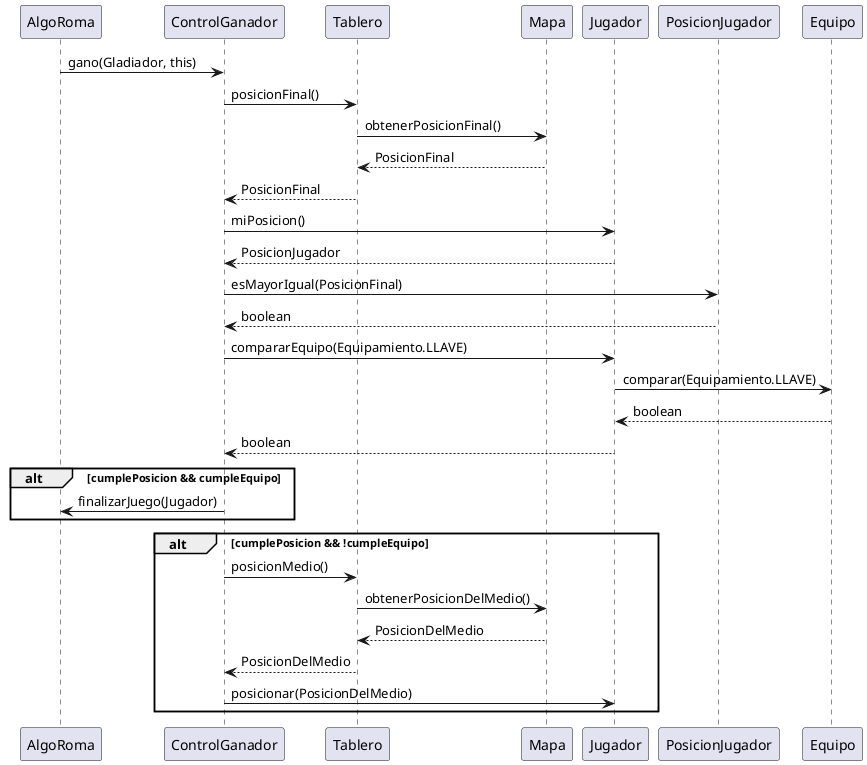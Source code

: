 @startuml

AlgoRoma -> ControlGanador: gano(Gladiador, this)
ControlGanador -> Tablero: posicionFinal()
Tablero -> Mapa: obtenerPosicionFinal()
Mapa --> Tablero: PosicionFinal
Tablero --> ControlGanador: PosicionFinal
ControlGanador -> Jugador: miPosicion()
Jugador --> ControlGanador: PosicionJugador
ControlGanador -> PosicionJugador: esMayorIgual(PosicionFinal)
PosicionJugador --> ControlGanador: boolean
ControlGanador -> Jugador: compararEquipo(Equipamiento.LLAVE)
Jugador -> Equipo: comparar(Equipamiento.LLAVE)
Equipo --> Jugador: boolean
Jugador --> ControlGanador: boolean
alt cumplePosicion && cumpleEquipo
    ControlGanador -> AlgoRoma: finalizarJuego(Jugador)
end
alt cumplePosicion && !cumpleEquipo
    ControlGanador -> Tablero: posicionMedio()
    Tablero -> Mapa: obtenerPosicionDelMedio()
    Mapa --> Tablero: PosicionDelMedio
    Tablero --> ControlGanador: PosicionDelMedio
    ControlGanador -> Jugador: posicionar(PosicionDelMedio)
end


@enduml